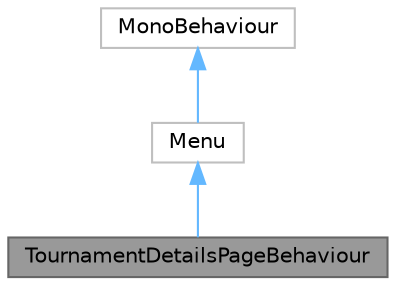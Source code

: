 digraph "TournamentDetailsPageBehaviour"
{
 // LATEX_PDF_SIZE
  bgcolor="transparent";
  edge [fontname=Helvetica,fontsize=10,labelfontname=Helvetica,labelfontsize=10];
  node [fontname=Helvetica,fontsize=10,shape=box,height=0.2,width=0.4];
  Node1 [id="Node000001",label="TournamentDetailsPageBehaviour",height=0.2,width=0.4,color="gray40", fillcolor="grey60", style="filled", fontcolor="black",tooltip="Not too sure what is going on so this will be need to look at."];
  Node2 -> Node1 [id="edge1_Node000001_Node000002",dir="back",color="steelblue1",style="solid",tooltip=" "];
  Node2 [id="Node000002",label="Menu",height=0.2,width=0.4,color="grey75", fillcolor="white", style="filled",URL="$class_menu.html",tooltip=" "];
  Node3 -> Node2 [id="edge2_Node000002_Node000003",dir="back",color="steelblue1",style="solid",tooltip=" "];
  Node3 [id="Node000003",label="MonoBehaviour",height=0.2,width=0.4,color="grey75", fillcolor="white", style="filled",tooltip=" "];
}
